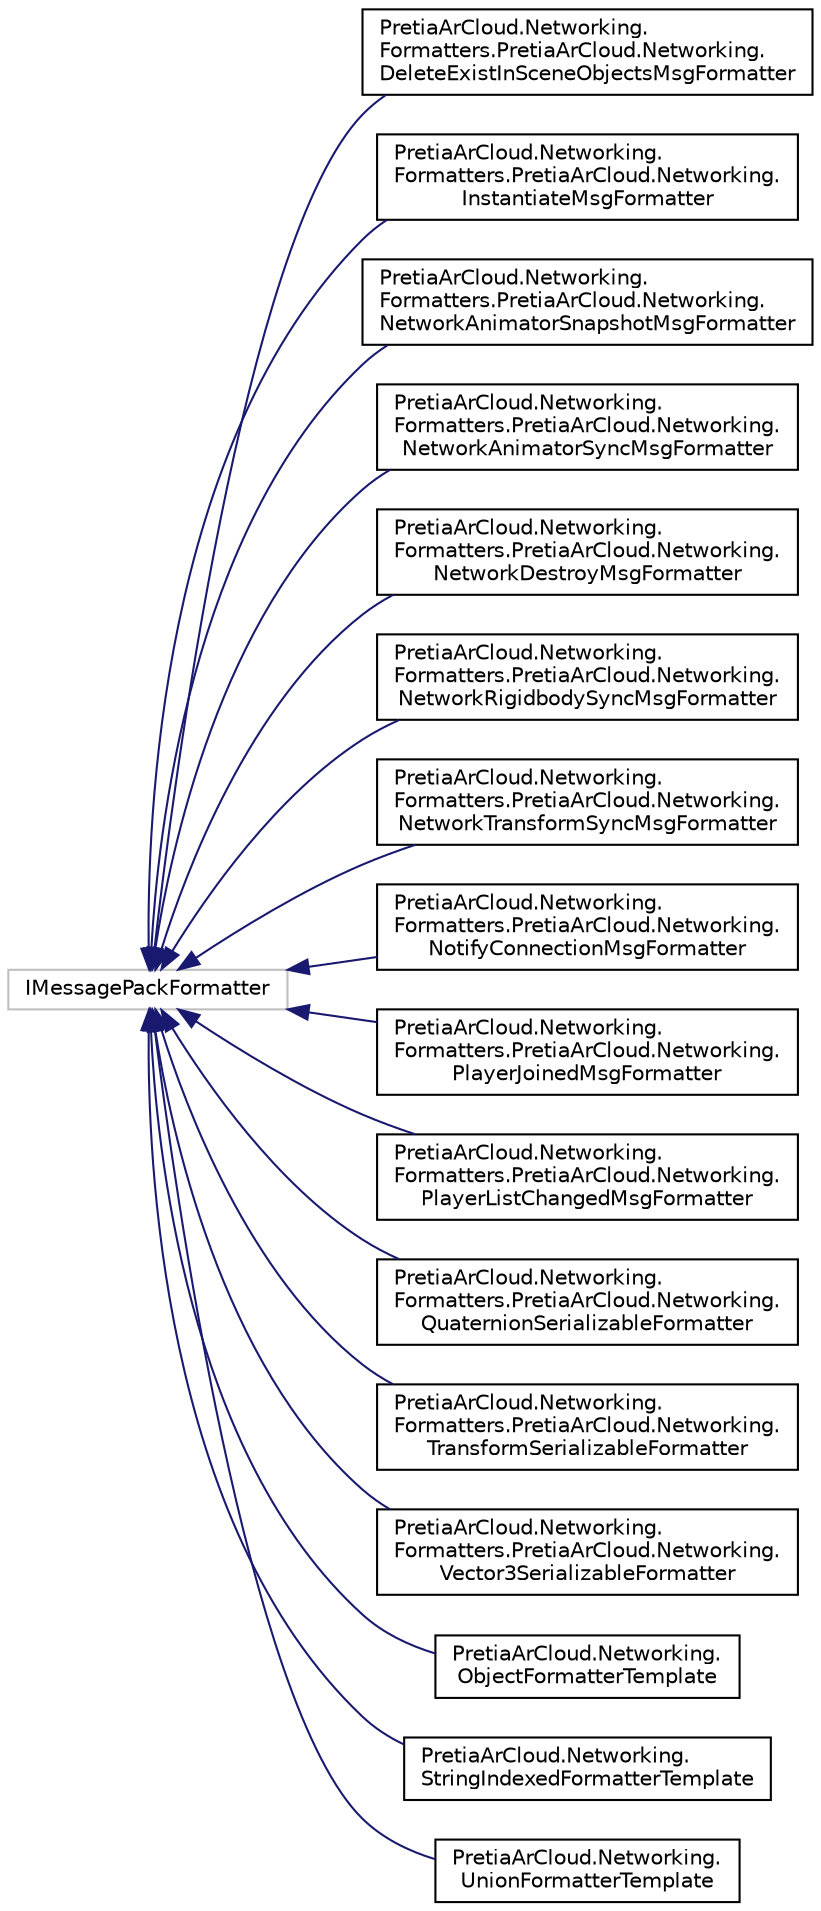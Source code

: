digraph "Graphical Class Hierarchy"
{
 // LATEX_PDF_SIZE
  edge [fontname="Helvetica",fontsize="10",labelfontname="Helvetica",labelfontsize="10"];
  node [fontname="Helvetica",fontsize="10",shape=record];
  rankdir="LR";
  Node138 [label="IMessagePackFormatter",height=0.2,width=0.4,color="grey75", fillcolor="white", style="filled",tooltip=" "];
  Node138 -> Node0 [dir="back",color="midnightblue",fontsize="10",style="solid",fontname="Helvetica"];
  Node0 [label="PretiaArCloud.Networking.\lFormatters.PretiaArCloud.Networking.\lDeleteExistInSceneObjectsMsgFormatter",height=0.2,width=0.4,color="black", fillcolor="white", style="filled",URL="$classPretiaArCloud_1_1Networking_1_1Formatters_1_1PretiaArCloud_1_1Networking_1_1DeleteExistInSceneObjectsMsgFormatter.html",tooltip=" "];
  Node138 -> Node140 [dir="back",color="midnightblue",fontsize="10",style="solid",fontname="Helvetica"];
  Node140 [label="PretiaArCloud.Networking.\lFormatters.PretiaArCloud.Networking.\lInstantiateMsgFormatter",height=0.2,width=0.4,color="black", fillcolor="white", style="filled",URL="$classPretiaArCloud_1_1Networking_1_1Formatters_1_1PretiaArCloud_1_1Networking_1_1InstantiateMsgFormatter.html",tooltip=" "];
  Node138 -> Node141 [dir="back",color="midnightblue",fontsize="10",style="solid",fontname="Helvetica"];
  Node141 [label="PretiaArCloud.Networking.\lFormatters.PretiaArCloud.Networking.\lNetworkAnimatorSnapshotMsgFormatter",height=0.2,width=0.4,color="black", fillcolor="white", style="filled",URL="$classPretiaArCloud_1_1Networking_1_1Formatters_1_1PretiaArCloud_1_1Networking_1_1NetworkAnimatorSnapshotMsgFormatter.html",tooltip=" "];
  Node138 -> Node142 [dir="back",color="midnightblue",fontsize="10",style="solid",fontname="Helvetica"];
  Node142 [label="PretiaArCloud.Networking.\lFormatters.PretiaArCloud.Networking.\lNetworkAnimatorSyncMsgFormatter",height=0.2,width=0.4,color="black", fillcolor="white", style="filled",URL="$classPretiaArCloud_1_1Networking_1_1Formatters_1_1PretiaArCloud_1_1Networking_1_1NetworkAnimatorSyncMsgFormatter.html",tooltip=" "];
  Node138 -> Node143 [dir="back",color="midnightblue",fontsize="10",style="solid",fontname="Helvetica"];
  Node143 [label="PretiaArCloud.Networking.\lFormatters.PretiaArCloud.Networking.\lNetworkDestroyMsgFormatter",height=0.2,width=0.4,color="black", fillcolor="white", style="filled",URL="$classPretiaArCloud_1_1Networking_1_1Formatters_1_1PretiaArCloud_1_1Networking_1_1NetworkDestroyMsgFormatter.html",tooltip=" "];
  Node138 -> Node144 [dir="back",color="midnightblue",fontsize="10",style="solid",fontname="Helvetica"];
  Node144 [label="PretiaArCloud.Networking.\lFormatters.PretiaArCloud.Networking.\lNetworkRigidbodySyncMsgFormatter",height=0.2,width=0.4,color="black", fillcolor="white", style="filled",URL="$classPretiaArCloud_1_1Networking_1_1Formatters_1_1PretiaArCloud_1_1Networking_1_1NetworkRigidbodySyncMsgFormatter.html",tooltip=" "];
  Node138 -> Node145 [dir="back",color="midnightblue",fontsize="10",style="solid",fontname="Helvetica"];
  Node145 [label="PretiaArCloud.Networking.\lFormatters.PretiaArCloud.Networking.\lNetworkTransformSyncMsgFormatter",height=0.2,width=0.4,color="black", fillcolor="white", style="filled",URL="$classPretiaArCloud_1_1Networking_1_1Formatters_1_1PretiaArCloud_1_1Networking_1_1NetworkTransformSyncMsgFormatter.html",tooltip=" "];
  Node138 -> Node146 [dir="back",color="midnightblue",fontsize="10",style="solid",fontname="Helvetica"];
  Node146 [label="PretiaArCloud.Networking.\lFormatters.PretiaArCloud.Networking.\lNotifyConnectionMsgFormatter",height=0.2,width=0.4,color="black", fillcolor="white", style="filled",URL="$classPretiaArCloud_1_1Networking_1_1Formatters_1_1PretiaArCloud_1_1Networking_1_1NotifyConnectionMsgFormatter.html",tooltip=" "];
  Node138 -> Node147 [dir="back",color="midnightblue",fontsize="10",style="solid",fontname="Helvetica"];
  Node147 [label="PretiaArCloud.Networking.\lFormatters.PretiaArCloud.Networking.\lPlayerJoinedMsgFormatter",height=0.2,width=0.4,color="black", fillcolor="white", style="filled",URL="$classPretiaArCloud_1_1Networking_1_1Formatters_1_1PretiaArCloud_1_1Networking_1_1PlayerJoinedMsgFormatter.html",tooltip=" "];
  Node138 -> Node148 [dir="back",color="midnightblue",fontsize="10",style="solid",fontname="Helvetica"];
  Node148 [label="PretiaArCloud.Networking.\lFormatters.PretiaArCloud.Networking.\lPlayerListChangedMsgFormatter",height=0.2,width=0.4,color="black", fillcolor="white", style="filled",URL="$classPretiaArCloud_1_1Networking_1_1Formatters_1_1PretiaArCloud_1_1Networking_1_1PlayerListChangedMsgFormatter.html",tooltip=" "];
  Node138 -> Node149 [dir="back",color="midnightblue",fontsize="10",style="solid",fontname="Helvetica"];
  Node149 [label="PretiaArCloud.Networking.\lFormatters.PretiaArCloud.Networking.\lQuaternionSerializableFormatter",height=0.2,width=0.4,color="black", fillcolor="white", style="filled",URL="$classPretiaArCloud_1_1Networking_1_1Formatters_1_1PretiaArCloud_1_1Networking_1_1QuaternionSerializableFormatter.html",tooltip=" "];
  Node138 -> Node150 [dir="back",color="midnightblue",fontsize="10",style="solid",fontname="Helvetica"];
  Node150 [label="PretiaArCloud.Networking.\lFormatters.PretiaArCloud.Networking.\lTransformSerializableFormatter",height=0.2,width=0.4,color="black", fillcolor="white", style="filled",URL="$classPretiaArCloud_1_1Networking_1_1Formatters_1_1PretiaArCloud_1_1Networking_1_1TransformSerializableFormatter.html",tooltip=" "];
  Node138 -> Node151 [dir="back",color="midnightblue",fontsize="10",style="solid",fontname="Helvetica"];
  Node151 [label="PretiaArCloud.Networking.\lFormatters.PretiaArCloud.Networking.\lVector3SerializableFormatter",height=0.2,width=0.4,color="black", fillcolor="white", style="filled",URL="$classPretiaArCloud_1_1Networking_1_1Formatters_1_1PretiaArCloud_1_1Networking_1_1Vector3SerializableFormatter.html",tooltip=" "];
  Node138 -> Node152 [dir="back",color="midnightblue",fontsize="10",style="solid",fontname="Helvetica"];
  Node152 [label="PretiaArCloud.Networking.\lObjectFormatterTemplate",height=0.2,width=0.4,color="black", fillcolor="white", style="filled",URL="$classPretiaArCloud_1_1Networking_1_1ObjectFormatterTemplate.html",tooltip=" "];
  Node138 -> Node153 [dir="back",color="midnightblue",fontsize="10",style="solid",fontname="Helvetica"];
  Node153 [label="PretiaArCloud.Networking.\lStringIndexedFormatterTemplate",height=0.2,width=0.4,color="black", fillcolor="white", style="filled",URL="$classPretiaArCloud_1_1Networking_1_1StringIndexedFormatterTemplate.html",tooltip=" "];
  Node138 -> Node154 [dir="back",color="midnightblue",fontsize="10",style="solid",fontname="Helvetica"];
  Node154 [label="PretiaArCloud.Networking.\lUnionFormatterTemplate",height=0.2,width=0.4,color="black", fillcolor="white", style="filled",URL="$classPretiaArCloud_1_1Networking_1_1UnionFormatterTemplate.html",tooltip=" "];
}
